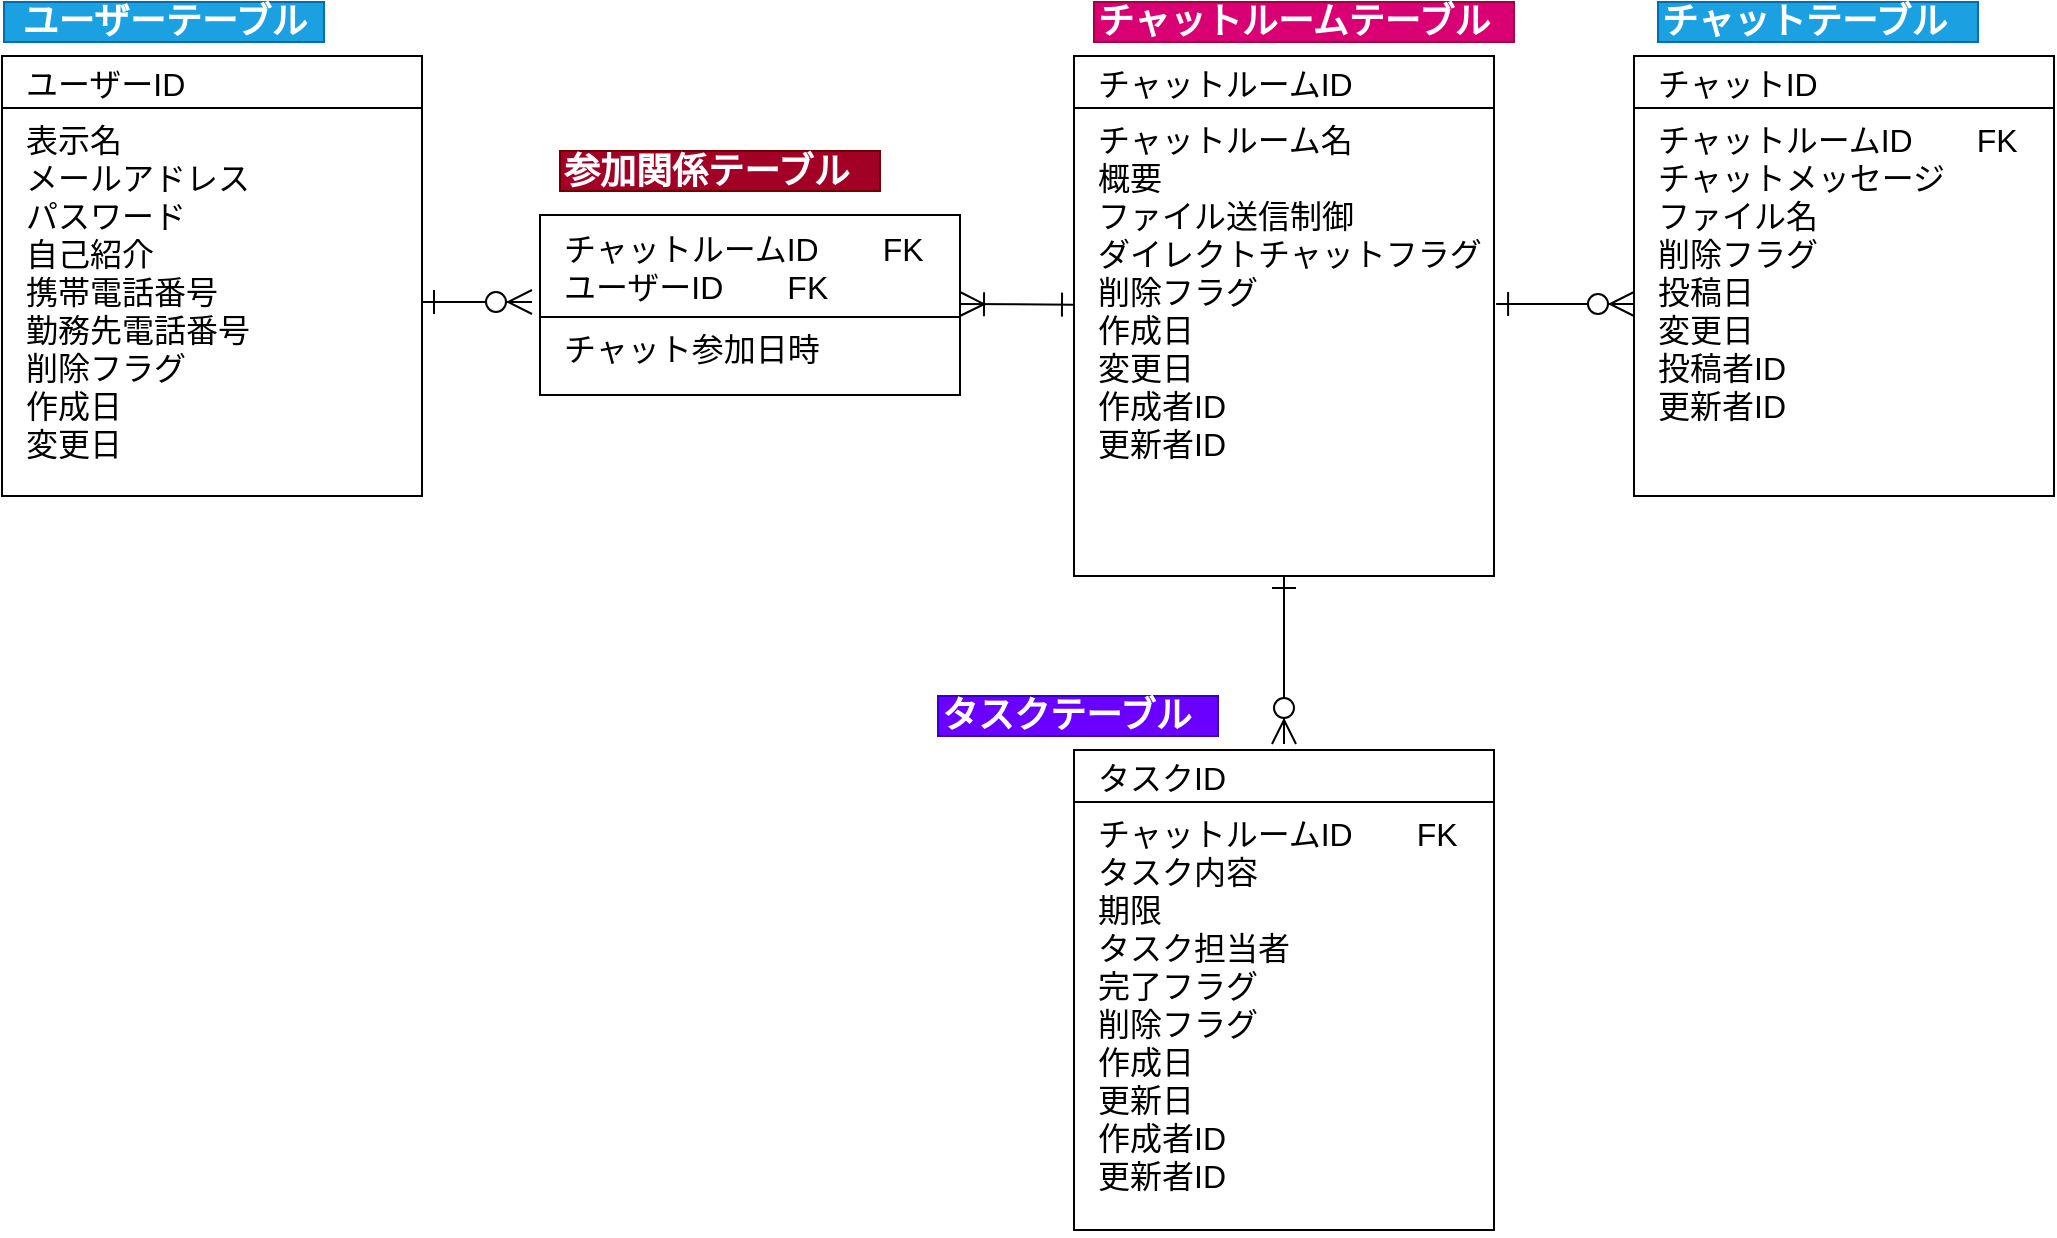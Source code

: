 <mxfile version="13.1.3">
    <diagram id="6hGFLwfOUW9BJ-s0fimq" name="Page-1">
        <mxGraphModel dx="1329" dy="995" grid="1" gridSize="10" guides="1" tooltips="1" connect="1" arrows="1" fold="1" page="0" pageScale="1" pageWidth="827" pageHeight="1169" math="0" shadow="0">
            <root>
                <mxCell id="0"/>
                <mxCell id="1" parent="0"/>
                <mxCell id="2" value="ユーザーID" style="swimlane;fontStyle=0;childLayout=stackLayout;horizontal=1;startSize=26;fillColor=none;horizontalStack=0;resizeParent=1;resizeParentMax=0;resizeLast=0;collapsible=1;marginBottom=0;align=left;perimeterSpacing=3;spacingLeft=10;fontSize=16;" parent="1" vertex="1">
                    <mxGeometry x="-6" y="220" width="210" height="220" as="geometry"/>
                </mxCell>
                <mxCell id="4" value="表示名&#10;メールアドレス&#10;パスワード&#10;自己紹介&#10;携帯電話番号&#10;勤務先電話番号&#10;削除フラグ&#10;作成日&#10;変更日&#10;" style="text;align=left;verticalAlign=top;spacingLeft=10;spacingRight=4;overflow=hidden;rotatable=0;points=[[0,0.5],[1,0.5]];portConstraint=eastwest;fontSize=16;" parent="2" vertex="1">
                    <mxGeometry y="26" width="210" height="194" as="geometry"/>
                </mxCell>
                <mxCell id="10" value="&lt;b&gt;&lt;font style=&quot;font-size: 18px&quot;&gt;ユーザーテーブル&lt;/font&gt;&lt;/b&gt;" style="text;html=1;align=center;verticalAlign=middle;resizable=0;points=[];autosize=1;fillColor=#1ba1e2;strokeColor=#006EAF;fontColor=#ffffff;" parent="1" vertex="1">
                    <mxGeometry x="-5" y="193" width="160" height="20" as="geometry"/>
                </mxCell>
                <mxCell id="13" value="&lt;b&gt;&lt;font style=&quot;font-size: 18px&quot;&gt;チャットルームテーブル&lt;/font&gt;&lt;/b&gt;" style="text;html=1;align=left;verticalAlign=middle;resizable=0;points=[];autosize=1;fillColor=#d80073;strokeColor=#A50040;fontColor=#ffffff;" parent="1" vertex="1">
                    <mxGeometry x="540" y="193" width="210" height="20" as="geometry"/>
                </mxCell>
                <mxCell id="14" value="&lt;b&gt;&lt;font style=&quot;font-size: 18px&quot;&gt;チャットテーブル&lt;br&gt;&lt;/font&gt;&lt;/b&gt;" style="text;html=1;align=left;verticalAlign=middle;resizable=0;points=[];autosize=1;fillColor=#1ba1e2;strokeColor=#006EAF;fontColor=#ffffff;" parent="1" vertex="1">
                    <mxGeometry x="822" y="193" width="160" height="20" as="geometry"/>
                </mxCell>
                <mxCell id="17" value="&lt;span style=&quot;font-size: 18px&quot;&gt;&lt;b&gt;参加関係テーブル&lt;/b&gt;&lt;/span&gt;" style="text;html=1;align=left;verticalAlign=middle;resizable=0;points=[];autosize=1;fillColor=#a20025;strokeColor=#6F0000;fontColor=#ffffff;" parent="1" vertex="1">
                    <mxGeometry x="273" y="267.5" width="160" height="20" as="geometry"/>
                </mxCell>
                <mxCell id="20" value="&lt;b&gt;&lt;font style=&quot;font-size: 18px&quot;&gt;タスクテーブル&lt;br&gt;&lt;/font&gt;&lt;/b&gt;" style="text;html=1;align=left;verticalAlign=middle;resizable=0;points=[];autosize=1;fillColor=#6a00ff;strokeColor=#3700CC;fontColor=#ffffff;" parent="1" vertex="1">
                    <mxGeometry x="462" y="540" width="140" height="20" as="geometry"/>
                </mxCell>
                <mxCell id="23" style="rounded=0;orthogonalLoop=1;jettySize=auto;html=1;startArrow=ERone;startFill=0;endArrow=ERzeroToMany;endFill=1;endSize=10;startSize=10;" parent="1" source="4" edge="1">
                    <mxGeometry relative="1" as="geometry">
                        <mxPoint x="259" y="343" as="targetPoint"/>
                    </mxGeometry>
                </mxCell>
                <mxCell id="18" value="チャットルームID　　FK&#10;ユーザーID　　FK" style="swimlane;fontStyle=0;childLayout=stackLayout;horizontal=1;startSize=51;fillColor=none;horizontalStack=0;resizeParent=1;resizeParentMax=0;resizeLast=0;collapsible=1;marginBottom=0;align=left;perimeterSpacing=3;spacingLeft=10;fontSize=16;" parent="1" vertex="1">
                    <mxGeometry x="263" y="299.5" width="210" height="90" as="geometry"/>
                </mxCell>
                <mxCell id="19" value="チャット参加日時" style="text;strokeColor=none;fillColor=none;align=left;verticalAlign=top;spacingLeft=10;spacingRight=4;overflow=hidden;rotatable=0;points=[[0,0.5],[1,0.5]];portConstraint=eastwest;fontSize=16;" parent="18" vertex="1">
                    <mxGeometry y="51" width="210" height="39" as="geometry"/>
                </mxCell>
                <mxCell id="11" value="チャットルームID" style="swimlane;fontStyle=0;childLayout=stackLayout;horizontal=1;startSize=26;fillColor=none;horizontalStack=0;resizeParent=1;resizeParentMax=0;resizeLast=0;collapsible=1;marginBottom=0;align=left;perimeterSpacing=3;spacingLeft=10;fontSize=16;" parent="1" vertex="1">
                    <mxGeometry x="530" y="220" width="210" height="260" as="geometry"/>
                </mxCell>
                <mxCell id="12" value="チャットルーム名&#10;概要&#10;ファイル送信制御&#10;ダイレクトチャットフラグ&#10;削除フラグ&#10;作成日&#10;変更日&#10;作成者ID&#10;更新者ID&#10;" style="text;strokeColor=none;fillColor=none;align=left;verticalAlign=top;spacingLeft=10;spacingRight=4;overflow=hidden;rotatable=0;points=[[0,0.5],[1,0.5]];portConstraint=eastwest;fontSize=16;" parent="11" vertex="1">
                    <mxGeometry y="26" width="210" height="234" as="geometry"/>
                </mxCell>
                <mxCell id="21" value="タスクID" style="swimlane;fontStyle=0;childLayout=stackLayout;horizontal=1;startSize=26;fillColor=none;horizontalStack=0;resizeParent=1;resizeParentMax=0;resizeLast=0;collapsible=1;marginBottom=0;align=left;perimeterSpacing=3;spacingLeft=10;fontSize=16;" parent="1" vertex="1">
                    <mxGeometry x="530" y="567" width="210" height="240" as="geometry"/>
                </mxCell>
                <mxCell id="22" value="チャットルームID　　FK&#10;タスク内容&#10;期限&#10;タスク担当者&#10;完了フラグ&#10;削除フラグ&#10;作成日&#10;更新日&#10;作成者ID&#10;更新者ID" style="text;strokeColor=none;fillColor=none;align=left;verticalAlign=top;spacingLeft=10;spacingRight=4;overflow=hidden;rotatable=0;points=[[0,0.5],[1,0.5]];portConstraint=eastwest;fontSize=16;" parent="21" vertex="1">
                    <mxGeometry y="26" width="210" height="214" as="geometry"/>
                </mxCell>
                <mxCell id="15" value="チャットID" style="swimlane;fontStyle=0;childLayout=stackLayout;horizontal=1;startSize=26;fillColor=none;horizontalStack=0;resizeParent=1;resizeParentMax=0;resizeLast=0;collapsible=1;marginBottom=0;align=left;perimeterSpacing=3;spacingLeft=10;fontSize=16;" parent="1" vertex="1">
                    <mxGeometry x="810" y="220" width="210" height="220" as="geometry"/>
                </mxCell>
                <mxCell id="16" value="チャットルームID　　FK&#10;チャットメッセージ&#10;ファイル名&#10;削除フラグ&#10;投稿日&#10;変更日&#10;投稿者ID&#10;更新者ID" style="text;strokeColor=none;fillColor=none;align=left;verticalAlign=top;spacingLeft=10;spacingRight=4;overflow=hidden;rotatable=0;points=[[0,0.5],[1,0.5]];portConstraint=eastwest;fontSize=16;" parent="15" vertex="1">
                    <mxGeometry y="26" width="210" height="194" as="geometry"/>
                </mxCell>
                <mxCell id="31" style="edgeStyle=none;rounded=0;orthogonalLoop=1;jettySize=auto;html=1;entryX=0.5;entryY=0;entryDx=0;entryDy=0;startArrow=ERone;startFill=0;startSize=10;endArrow=ERzeroToMany;endFill=1;endSize=10;" parent="1" source="12" target="21" edge="1">
                    <mxGeometry relative="1" as="geometry">
                        <mxPoint x="635" y="544" as="targetPoint"/>
                    </mxGeometry>
                </mxCell>
                <mxCell id="40" style="edgeStyle=none;rounded=0;orthogonalLoop=1;jettySize=auto;html=1;entryX=1.01;entryY=0.466;entryDx=0;entryDy=0;entryPerimeter=0;startArrow=ERzeroToMany;startFill=1;startSize=10;endArrow=ERone;endFill=0;endSize=10;exitX=0.005;exitY=0.562;exitDx=0;exitDy=0;exitPerimeter=0;" parent="1" edge="1">
                    <mxGeometry relative="1" as="geometry">
                        <mxPoint x="810" y="343.998" as="sourcePoint"/>
                        <mxPoint x="741.05" y="344.014" as="targetPoint"/>
                    </mxGeometry>
                </mxCell>
                <mxCell id="55" style="rounded=0;orthogonalLoop=1;jettySize=auto;html=1;entryX=1;entryY=0.295;entryDx=0;entryDy=0;entryPerimeter=0;startArrow=ERone;startFill=0;endArrow=ERoneToMany;endFill=0;endSize=10;startSize=10;" edge="1" parent="1">
                    <mxGeometry relative="1" as="geometry">
                        <mxPoint x="530" y="344.345" as="sourcePoint"/>
                        <mxPoint x="473" y="343.995" as="targetPoint"/>
                    </mxGeometry>
                </mxCell>
            </root>
        </mxGraphModel>
    </diagram>
</mxfile>